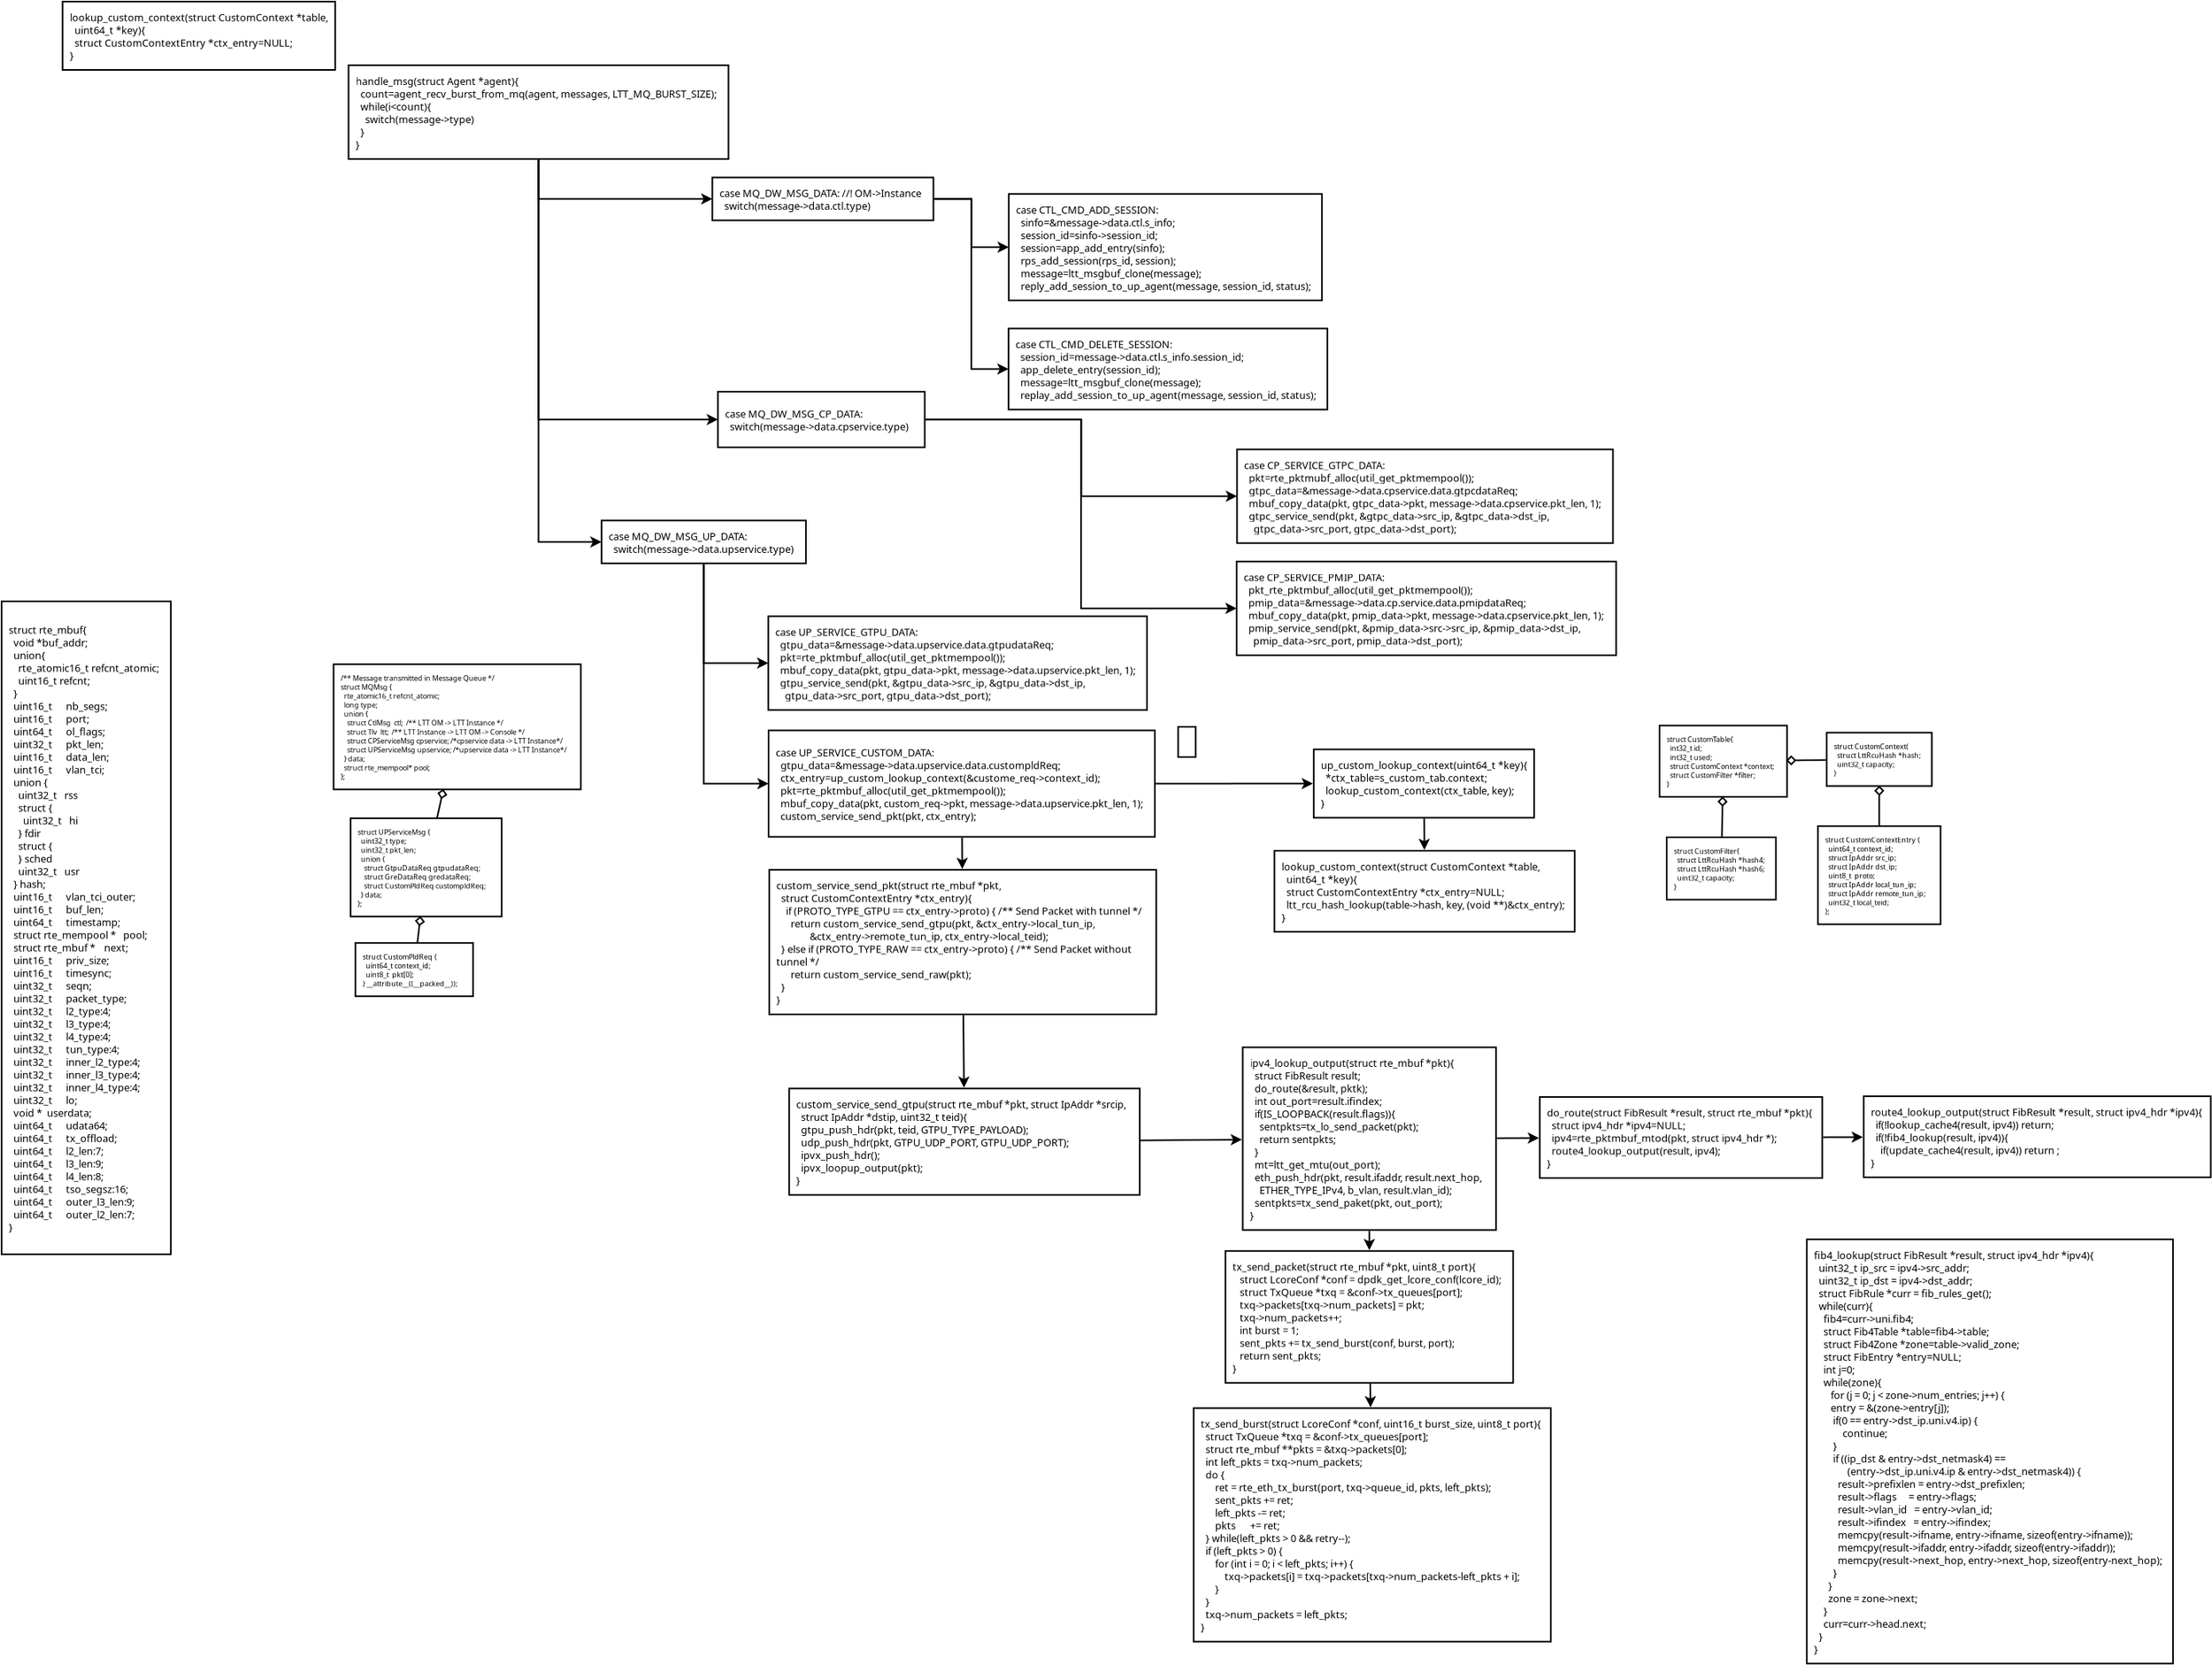 <?xml version="1.0" encoding="UTF-8"?>
<dia:diagram xmlns:dia="http://www.lysator.liu.se/~alla/dia/">
  <dia:layer name="Background" visible="true" active="true">
    <dia:object type="Flowchart - Box" version="0" id="O0">
      <dia:attribute name="obj_pos">
        <dia:point val="10.527,6.3"/>
      </dia:attribute>
      <dia:attribute name="obj_bb">
        <dia:rectangle val="10.477,6.25;34.123,12.25"/>
      </dia:attribute>
      <dia:attribute name="elem_corner">
        <dia:point val="10.527,6.3"/>
      </dia:attribute>
      <dia:attribute name="elem_width">
        <dia:real val="23.545"/>
      </dia:attribute>
      <dia:attribute name="elem_height">
        <dia:real val="5.9"/>
      </dia:attribute>
      <dia:attribute name="border_width">
        <dia:real val="0.1"/>
      </dia:attribute>
      <dia:attribute name="show_background">
        <dia:boolean val="true"/>
      </dia:attribute>
      <dia:attribute name="padding">
        <dia:real val="0.5"/>
      </dia:attribute>
      <dia:attribute name="text">
        <dia:composite type="text">
          <dia:attribute name="string">
            <dia:string>#handle_msg(struct Agent *agent){
  count=agent_recv_burst_from_mq(agent, messages, LTT_MQ_BURST_SIZE);
  while(i&lt;count){
    switch(message-&gt;type)
  }
}#</dia:string>
          </dia:attribute>
          <dia:attribute name="font">
            <dia:font family="sans" style="0" name="Helvetica"/>
          </dia:attribute>
          <dia:attribute name="height">
            <dia:real val="0.8"/>
          </dia:attribute>
          <dia:attribute name="pos">
            <dia:point val="10.977,7.49"/>
          </dia:attribute>
          <dia:attribute name="color">
            <dia:color val="#000000"/>
          </dia:attribute>
          <dia:attribute name="alignment">
            <dia:enum val="0"/>
          </dia:attribute>
        </dia:composite>
      </dia:attribute>
    </dia:object>
    <dia:object type="Flowchart - Box" version="0" id="O1">
      <dia:attribute name="obj_pos">
        <dia:point val="33.283,13.36"/>
      </dia:attribute>
      <dia:attribute name="obj_bb">
        <dia:rectangle val="33.233,13.31;47.146,16.11"/>
      </dia:attribute>
      <dia:attribute name="elem_corner">
        <dia:point val="33.283,13.36"/>
      </dia:attribute>
      <dia:attribute name="elem_width">
        <dia:real val="13.813"/>
      </dia:attribute>
      <dia:attribute name="elem_height">
        <dia:real val="2.7"/>
      </dia:attribute>
      <dia:attribute name="border_width">
        <dia:real val="0.1"/>
      </dia:attribute>
      <dia:attribute name="show_background">
        <dia:boolean val="true"/>
      </dia:attribute>
      <dia:attribute name="padding">
        <dia:real val="0.5"/>
      </dia:attribute>
      <dia:attribute name="text">
        <dia:composite type="text">
          <dia:attribute name="string">
            <dia:string>#case MQ_DW_MSG_DATA: //! OM-&gt;Instance
  switch(message-&gt;data.ctl.type)#</dia:string>
          </dia:attribute>
          <dia:attribute name="font">
            <dia:font family="sans" style="0" name="Helvetica"/>
          </dia:attribute>
          <dia:attribute name="height">
            <dia:real val="0.8"/>
          </dia:attribute>
          <dia:attribute name="pos">
            <dia:point val="33.733,14.55"/>
          </dia:attribute>
          <dia:attribute name="color">
            <dia:color val="#000000"/>
          </dia:attribute>
          <dia:attribute name="alignment">
            <dia:enum val="0"/>
          </dia:attribute>
        </dia:composite>
      </dia:attribute>
    </dia:object>
    <dia:object type="Standard - ZigZagLine" version="1" id="O2">
      <dia:attribute name="obj_pos">
        <dia:point val="22.3,12.25"/>
      </dia:attribute>
      <dia:attribute name="obj_bb">
        <dia:rectangle val="22.25,12.2;33.395,15.072"/>
      </dia:attribute>
      <dia:attribute name="orth_points">
        <dia:point val="22.3,12.25"/>
        <dia:point val="22.3,14.71"/>
        <dia:point val="33.283,14.71"/>
      </dia:attribute>
      <dia:attribute name="orth_orient">
        <dia:enum val="1"/>
        <dia:enum val="0"/>
      </dia:attribute>
      <dia:attribute name="autorouting">
        <dia:boolean val="true"/>
      </dia:attribute>
      <dia:attribute name="end_arrow">
        <dia:enum val="22"/>
      </dia:attribute>
      <dia:attribute name="end_arrow_length">
        <dia:real val="0.5"/>
      </dia:attribute>
      <dia:attribute name="end_arrow_width">
        <dia:real val="0.5"/>
      </dia:attribute>
      <dia:connections>
        <dia:connection handle="0" to="O0" connection="16"/>
        <dia:connection handle="1" to="O1" connection="7"/>
      </dia:connections>
    </dia:object>
    <dia:object type="Flowchart - Box" version="0" id="O3">
      <dia:attribute name="obj_pos">
        <dia:point val="33.587,26.846"/>
      </dia:attribute>
      <dia:attribute name="obj_bb">
        <dia:rectangle val="33.537,26.796;46.647,30.396"/>
      </dia:attribute>
      <dia:attribute name="elem_corner">
        <dia:point val="33.587,26.846"/>
      </dia:attribute>
      <dia:attribute name="elem_width">
        <dia:real val="13.01"/>
      </dia:attribute>
      <dia:attribute name="elem_height">
        <dia:real val="3.5"/>
      </dia:attribute>
      <dia:attribute name="border_width">
        <dia:real val="0.1"/>
      </dia:attribute>
      <dia:attribute name="show_background">
        <dia:boolean val="true"/>
      </dia:attribute>
      <dia:attribute name="padding">
        <dia:real val="0.5"/>
      </dia:attribute>
      <dia:attribute name="text">
        <dia:composite type="text">
          <dia:attribute name="string">
            <dia:string>#case MQ_DW_MSG_CP_DATA:
  switch(message-&gt;data.cpservice.type)#</dia:string>
          </dia:attribute>
          <dia:attribute name="font">
            <dia:font family="sans" style="0" name="Helvetica"/>
          </dia:attribute>
          <dia:attribute name="height">
            <dia:real val="0.8"/>
          </dia:attribute>
          <dia:attribute name="pos">
            <dia:point val="34.037,28.436"/>
          </dia:attribute>
          <dia:attribute name="color">
            <dia:color val="#000000"/>
          </dia:attribute>
          <dia:attribute name="alignment">
            <dia:enum val="0"/>
          </dia:attribute>
        </dia:composite>
      </dia:attribute>
    </dia:object>
    <dia:object type="Flowchart - Box" version="0" id="O4">
      <dia:attribute name="obj_pos">
        <dia:point val="26.465,34.952"/>
      </dia:attribute>
      <dia:attribute name="obj_bb">
        <dia:rectangle val="26.415,34.902;38.972,37.702"/>
      </dia:attribute>
      <dia:attribute name="elem_corner">
        <dia:point val="26.465,34.952"/>
      </dia:attribute>
      <dia:attribute name="elem_width">
        <dia:real val="12.458"/>
      </dia:attribute>
      <dia:attribute name="elem_height">
        <dia:real val="2.7"/>
      </dia:attribute>
      <dia:attribute name="border_width">
        <dia:real val="0.1"/>
      </dia:attribute>
      <dia:attribute name="show_background">
        <dia:boolean val="true"/>
      </dia:attribute>
      <dia:attribute name="padding">
        <dia:real val="0.5"/>
      </dia:attribute>
      <dia:attribute name="text">
        <dia:composite type="text">
          <dia:attribute name="string">
            <dia:string>#case MQ_DW_MSG_UP_DATA:
  switch(message-&gt;data.upservice.type)#</dia:string>
          </dia:attribute>
          <dia:attribute name="font">
            <dia:font family="sans" style="0" name="Helvetica"/>
          </dia:attribute>
          <dia:attribute name="height">
            <dia:real val="0.8"/>
          </dia:attribute>
          <dia:attribute name="pos">
            <dia:point val="26.915,36.142"/>
          </dia:attribute>
          <dia:attribute name="color">
            <dia:color val="#000000"/>
          </dia:attribute>
          <dia:attribute name="alignment">
            <dia:enum val="0"/>
          </dia:attribute>
        </dia:composite>
      </dia:attribute>
    </dia:object>
    <dia:object type="Standard - ZigZagLine" version="1" id="O5">
      <dia:attribute name="obj_pos">
        <dia:point val="22.3,12.25"/>
      </dia:attribute>
      <dia:attribute name="obj_bb">
        <dia:rectangle val="22.25,12.2;33.698,28.958"/>
      </dia:attribute>
      <dia:attribute name="orth_points">
        <dia:point val="22.3,12.25"/>
        <dia:point val="22.3,28.596"/>
        <dia:point val="33.587,28.596"/>
      </dia:attribute>
      <dia:attribute name="orth_orient">
        <dia:enum val="1"/>
        <dia:enum val="0"/>
      </dia:attribute>
      <dia:attribute name="autorouting">
        <dia:boolean val="true"/>
      </dia:attribute>
      <dia:attribute name="end_arrow">
        <dia:enum val="22"/>
      </dia:attribute>
      <dia:attribute name="end_arrow_length">
        <dia:real val="0.5"/>
      </dia:attribute>
      <dia:attribute name="end_arrow_width">
        <dia:real val="0.5"/>
      </dia:attribute>
      <dia:connections>
        <dia:connection handle="0" to="O0" connection="16"/>
        <dia:connection handle="1" to="O3" connection="7"/>
      </dia:connections>
    </dia:object>
    <dia:object type="Standard - ZigZagLine" version="1" id="O6">
      <dia:attribute name="obj_pos">
        <dia:point val="22.3,12.25"/>
      </dia:attribute>
      <dia:attribute name="obj_bb">
        <dia:rectangle val="22.25,12.2;26.577,36.663"/>
      </dia:attribute>
      <dia:attribute name="orth_points">
        <dia:point val="22.3,12.25"/>
        <dia:point val="22.3,36.302"/>
        <dia:point val="26.465,36.302"/>
      </dia:attribute>
      <dia:attribute name="orth_orient">
        <dia:enum val="1"/>
        <dia:enum val="0"/>
      </dia:attribute>
      <dia:attribute name="autorouting">
        <dia:boolean val="true"/>
      </dia:attribute>
      <dia:attribute name="end_arrow">
        <dia:enum val="22"/>
      </dia:attribute>
      <dia:attribute name="end_arrow_length">
        <dia:real val="0.5"/>
      </dia:attribute>
      <dia:attribute name="end_arrow_width">
        <dia:real val="0.5"/>
      </dia:attribute>
      <dia:connections>
        <dia:connection handle="0" to="O0" connection="16"/>
        <dia:connection handle="1" to="O4" connection="7"/>
      </dia:connections>
    </dia:object>
    <dia:object type="Flowchart - Box" version="0" id="O7">
      <dia:attribute name="obj_pos">
        <dia:point val="52.147,14.398"/>
      </dia:attribute>
      <dia:attribute name="obj_bb">
        <dia:rectangle val="52.097,14.348;71.372,21.148"/>
      </dia:attribute>
      <dia:attribute name="elem_corner">
        <dia:point val="52.147,14.398"/>
      </dia:attribute>
      <dia:attribute name="elem_width">
        <dia:real val="19.175"/>
      </dia:attribute>
      <dia:attribute name="elem_height">
        <dia:real val="6.7"/>
      </dia:attribute>
      <dia:attribute name="border_width">
        <dia:real val="0.1"/>
      </dia:attribute>
      <dia:attribute name="show_background">
        <dia:boolean val="true"/>
      </dia:attribute>
      <dia:attribute name="padding">
        <dia:real val="0.5"/>
      </dia:attribute>
      <dia:attribute name="text">
        <dia:composite type="text">
          <dia:attribute name="string">
            <dia:string>#case CTL_CMD_ADD_SESSION:
  sinfo=&amp;message-&gt;data.ctl.s_info;
  session_id=sinfo-&gt;session_id;
  session=app_add_entry(sinfo);
  rps_add_session(rps_id, session);
  message=ltt_msgbuf_clone(message);
  reply_add_session_to_up_agent(message, session_id, status);#</dia:string>
          </dia:attribute>
          <dia:attribute name="font">
            <dia:font family="sans" style="0" name="Helvetica"/>
          </dia:attribute>
          <dia:attribute name="height">
            <dia:real val="0.8"/>
          </dia:attribute>
          <dia:attribute name="pos">
            <dia:point val="52.597,15.588"/>
          </dia:attribute>
          <dia:attribute name="color">
            <dia:color val="#000000"/>
          </dia:attribute>
          <dia:attribute name="alignment">
            <dia:enum val="0"/>
          </dia:attribute>
        </dia:composite>
      </dia:attribute>
    </dia:object>
    <dia:object type="Standard - ZigZagLine" version="1" id="O8">
      <dia:attribute name="obj_pos">
        <dia:point val="47.146,14.71"/>
      </dia:attribute>
      <dia:attribute name="obj_bb">
        <dia:rectangle val="47.096,14.66;52.259,18.11"/>
      </dia:attribute>
      <dia:attribute name="orth_points">
        <dia:point val="47.146,14.71"/>
        <dia:point val="49.647,14.71"/>
        <dia:point val="49.647,17.748"/>
        <dia:point val="52.147,17.748"/>
      </dia:attribute>
      <dia:attribute name="orth_orient">
        <dia:enum val="0"/>
        <dia:enum val="1"/>
        <dia:enum val="0"/>
      </dia:attribute>
      <dia:attribute name="autorouting">
        <dia:boolean val="true"/>
      </dia:attribute>
      <dia:attribute name="end_arrow">
        <dia:enum val="22"/>
      </dia:attribute>
      <dia:attribute name="end_arrow_length">
        <dia:real val="0.5"/>
      </dia:attribute>
      <dia:attribute name="end_arrow_width">
        <dia:real val="0.5"/>
      </dia:attribute>
      <dia:connections>
        <dia:connection handle="0" to="O1" connection="16"/>
        <dia:connection handle="1" to="O7" connection="7"/>
      </dia:connections>
    </dia:object>
    <dia:object type="Flowchart - Box" version="0" id="O9">
      <dia:attribute name="obj_pos">
        <dia:point val="52.142,22.866"/>
      </dia:attribute>
      <dia:attribute name="obj_bb">
        <dia:rectangle val="52.092,22.816;71.702,28.016"/>
      </dia:attribute>
      <dia:attribute name="elem_corner">
        <dia:point val="52.142,22.866"/>
      </dia:attribute>
      <dia:attribute name="elem_width">
        <dia:real val="19.51"/>
      </dia:attribute>
      <dia:attribute name="elem_height">
        <dia:real val="5.1"/>
      </dia:attribute>
      <dia:attribute name="border_width">
        <dia:real val="0.1"/>
      </dia:attribute>
      <dia:attribute name="show_background">
        <dia:boolean val="true"/>
      </dia:attribute>
      <dia:attribute name="padding">
        <dia:real val="0.5"/>
      </dia:attribute>
      <dia:attribute name="text">
        <dia:composite type="text">
          <dia:attribute name="string">
            <dia:string>#case CTL_CMD_DELETE_SESSION:
  session_id=message-&gt;data.ctl.s_info.session_id;
  app_delete_entry(session_id);
  message=ltt_msgbuf_clone(message);
  replay_add_session_to_up_agent(message, session_id, status);#</dia:string>
          </dia:attribute>
          <dia:attribute name="font">
            <dia:font family="sans" style="0" name="Helvetica"/>
          </dia:attribute>
          <dia:attribute name="height">
            <dia:real val="0.8"/>
          </dia:attribute>
          <dia:attribute name="pos">
            <dia:point val="52.592,24.056"/>
          </dia:attribute>
          <dia:attribute name="color">
            <dia:color val="#000000"/>
          </dia:attribute>
          <dia:attribute name="alignment">
            <dia:enum val="0"/>
          </dia:attribute>
        </dia:composite>
      </dia:attribute>
    </dia:object>
    <dia:object type="Standard - ZigZagLine" version="1" id="O10">
      <dia:attribute name="obj_pos">
        <dia:point val="47.146,14.71"/>
      </dia:attribute>
      <dia:attribute name="obj_bb">
        <dia:rectangle val="47.096,14.66;52.254,25.778"/>
      </dia:attribute>
      <dia:attribute name="orth_points">
        <dia:point val="47.146,14.71"/>
        <dia:point val="49.644,14.71"/>
        <dia:point val="49.644,25.416"/>
        <dia:point val="52.142,25.416"/>
      </dia:attribute>
      <dia:attribute name="orth_orient">
        <dia:enum val="0"/>
        <dia:enum val="1"/>
        <dia:enum val="0"/>
      </dia:attribute>
      <dia:attribute name="autorouting">
        <dia:boolean val="true"/>
      </dia:attribute>
      <dia:attribute name="end_arrow">
        <dia:enum val="22"/>
      </dia:attribute>
      <dia:attribute name="end_arrow_length">
        <dia:real val="0.5"/>
      </dia:attribute>
      <dia:attribute name="end_arrow_width">
        <dia:real val="0.5"/>
      </dia:attribute>
      <dia:connections>
        <dia:connection handle="0" to="O1" connection="16"/>
        <dia:connection handle="1" to="O9" connection="7"/>
      </dia:connections>
    </dia:object>
    <dia:object type="Flowchart - Box" version="0" id="O11">
      <dia:attribute name="obj_pos">
        <dia:point val="66.448,30.473"/>
      </dia:attribute>
      <dia:attribute name="obj_bb">
        <dia:rectangle val="66.398,30.423;89.736,36.423"/>
      </dia:attribute>
      <dia:attribute name="elem_corner">
        <dia:point val="66.448,30.473"/>
      </dia:attribute>
      <dia:attribute name="elem_width">
        <dia:real val="23.238"/>
      </dia:attribute>
      <dia:attribute name="elem_height">
        <dia:real val="5.9"/>
      </dia:attribute>
      <dia:attribute name="border_width">
        <dia:real val="0.1"/>
      </dia:attribute>
      <dia:attribute name="show_background">
        <dia:boolean val="true"/>
      </dia:attribute>
      <dia:attribute name="padding">
        <dia:real val="0.5"/>
      </dia:attribute>
      <dia:attribute name="text">
        <dia:composite type="text">
          <dia:attribute name="string">
            <dia:string>#case CP_SERVICE_GTPC_DATA:
  pkt=rte_pktmubf_alloc(util_get_pktmempool());
  gtpc_data=&amp;message-&gt;data.cpservice.data.gtpcdataReq;
  mbuf_copy_data(pkt, gtpc_data-&gt;pkt, message-&gt;data.cpservice.pkt_len, 1);
  gtpc_service_send(pkt, &amp;gtpc_data-&gt;src_ip, &amp;gtpc_data-&gt;dst_ip, 
    gtpc_data-&gt;src_port, gtpc_data-&gt;dst_port);#</dia:string>
          </dia:attribute>
          <dia:attribute name="font">
            <dia:font family="sans" style="0" name="Helvetica"/>
          </dia:attribute>
          <dia:attribute name="height">
            <dia:real val="0.8"/>
          </dia:attribute>
          <dia:attribute name="pos">
            <dia:point val="66.898,31.663"/>
          </dia:attribute>
          <dia:attribute name="color">
            <dia:color val="#000000"/>
          </dia:attribute>
          <dia:attribute name="alignment">
            <dia:enum val="0"/>
          </dia:attribute>
        </dia:composite>
      </dia:attribute>
    </dia:object>
    <dia:object type="Flowchart - Box" version="0" id="O12">
      <dia:attribute name="obj_pos">
        <dia:point val="66.448,37.531"/>
      </dia:attribute>
      <dia:attribute name="obj_bb">
        <dia:rectangle val="66.398,37.481;89.911,43.481"/>
      </dia:attribute>
      <dia:attribute name="elem_corner">
        <dia:point val="66.448,37.531"/>
      </dia:attribute>
      <dia:attribute name="elem_width">
        <dia:real val="23.413"/>
      </dia:attribute>
      <dia:attribute name="elem_height">
        <dia:real val="5.9"/>
      </dia:attribute>
      <dia:attribute name="border_width">
        <dia:real val="0.1"/>
      </dia:attribute>
      <dia:attribute name="show_background">
        <dia:boolean val="true"/>
      </dia:attribute>
      <dia:attribute name="padding">
        <dia:real val="0.5"/>
      </dia:attribute>
      <dia:attribute name="text">
        <dia:composite type="text">
          <dia:attribute name="string">
            <dia:string>#case CP_SERVICE_PMIP_DATA:
  pkt_rte_pktmbuf_alloc(util_get_pktmempool());
  pmip_data=&amp;message-&gt;data.cp.service.data.pmipdataReq;
  mbuf_copy_data(pkt, pmip_data-&gt;pkt, message-&gt;data.cpservice.pkt_len, 1);
  pmip_service_send(pkt, &amp;pmip_data-&gt;src-&gt;src_ip, &amp;pmip_data-&gt;dst_ip, 
    pmip_data-&gt;src_port, pmip_data-&gt;dst_port);#</dia:string>
          </dia:attribute>
          <dia:attribute name="font">
            <dia:font family="sans" style="0" name="Helvetica"/>
          </dia:attribute>
          <dia:attribute name="height">
            <dia:real val="0.8"/>
          </dia:attribute>
          <dia:attribute name="pos">
            <dia:point val="66.898,38.721"/>
          </dia:attribute>
          <dia:attribute name="color">
            <dia:color val="#000000"/>
          </dia:attribute>
          <dia:attribute name="alignment">
            <dia:enum val="0"/>
          </dia:attribute>
        </dia:composite>
      </dia:attribute>
    </dia:object>
    <dia:object type="Standard - ZigZagLine" version="1" id="O13">
      <dia:attribute name="obj_pos">
        <dia:point val="46.647,28.596"/>
      </dia:attribute>
      <dia:attribute name="obj_bb">
        <dia:rectangle val="46.597,28.546;66.56,33.785"/>
      </dia:attribute>
      <dia:attribute name="orth_points">
        <dia:point val="46.647,28.596"/>
        <dia:point val="56.548,28.596"/>
        <dia:point val="56.548,33.423"/>
        <dia:point val="66.448,33.423"/>
      </dia:attribute>
      <dia:attribute name="orth_orient">
        <dia:enum val="0"/>
        <dia:enum val="1"/>
        <dia:enum val="0"/>
      </dia:attribute>
      <dia:attribute name="autorouting">
        <dia:boolean val="true"/>
      </dia:attribute>
      <dia:attribute name="end_arrow">
        <dia:enum val="22"/>
      </dia:attribute>
      <dia:attribute name="end_arrow_length">
        <dia:real val="0.5"/>
      </dia:attribute>
      <dia:attribute name="end_arrow_width">
        <dia:real val="0.5"/>
      </dia:attribute>
      <dia:connections>
        <dia:connection handle="0" to="O3" connection="16"/>
        <dia:connection handle="1" to="O11" connection="7"/>
      </dia:connections>
    </dia:object>
    <dia:object type="Standard - ZigZagLine" version="1" id="O14">
      <dia:attribute name="obj_pos">
        <dia:point val="46.647,28.596"/>
      </dia:attribute>
      <dia:attribute name="obj_bb">
        <dia:rectangle val="46.597,28.546;66.56,40.843"/>
      </dia:attribute>
      <dia:attribute name="orth_points">
        <dia:point val="46.647,28.596"/>
        <dia:point val="56.548,28.596"/>
        <dia:point val="56.548,40.481"/>
        <dia:point val="66.448,40.481"/>
      </dia:attribute>
      <dia:attribute name="orth_orient">
        <dia:enum val="0"/>
        <dia:enum val="1"/>
        <dia:enum val="0"/>
      </dia:attribute>
      <dia:attribute name="autorouting">
        <dia:boolean val="true"/>
      </dia:attribute>
      <dia:attribute name="end_arrow">
        <dia:enum val="22"/>
      </dia:attribute>
      <dia:attribute name="end_arrow_length">
        <dia:real val="0.5"/>
      </dia:attribute>
      <dia:attribute name="end_arrow_width">
        <dia:real val="0.5"/>
      </dia:attribute>
      <dia:connections>
        <dia:connection handle="0" to="O3" connection="16"/>
        <dia:connection handle="1" to="O12" connection="7"/>
      </dia:connections>
    </dia:object>
    <dia:object type="Flowchart - Box" version="0" id="O15">
      <dia:attribute name="obj_pos">
        <dia:point val="36.986,40.976"/>
      </dia:attribute>
      <dia:attribute name="obj_bb">
        <dia:rectangle val="36.936,40.926;60.399,46.926"/>
      </dia:attribute>
      <dia:attribute name="elem_corner">
        <dia:point val="36.986,40.976"/>
      </dia:attribute>
      <dia:attribute name="elem_width">
        <dia:real val="23.363"/>
      </dia:attribute>
      <dia:attribute name="elem_height">
        <dia:real val="5.9"/>
      </dia:attribute>
      <dia:attribute name="border_width">
        <dia:real val="0.1"/>
      </dia:attribute>
      <dia:attribute name="show_background">
        <dia:boolean val="true"/>
      </dia:attribute>
      <dia:attribute name="padding">
        <dia:real val="0.5"/>
      </dia:attribute>
      <dia:attribute name="text">
        <dia:composite type="text">
          <dia:attribute name="string">
            <dia:string>#case UP_SERVICE_GTPU_DATA:
  gtpu_data=&amp;message-&gt;data.upservice.data.gtpudataReq;
  pkt=rte_pktmbuf_alloc(util_get_pktmempool());
  mbuf_copy_data(pkt, gtpu_data-&gt;pkt, message-&gt;data.upservice.pkt_len, 1);
  gtpu_service_send(pkt, &amp;gtpu_data-&gt;src_ip, &amp;gtpu_data-&gt;dst_ip, 
    gtpu_data-&gt;src_port, gtpu_data-&gt;dst_port);#</dia:string>
          </dia:attribute>
          <dia:attribute name="font">
            <dia:font family="sans" style="0" name="Helvetica"/>
          </dia:attribute>
          <dia:attribute name="height">
            <dia:real val="0.8"/>
          </dia:attribute>
          <dia:attribute name="pos">
            <dia:point val="37.436,42.166"/>
          </dia:attribute>
          <dia:attribute name="color">
            <dia:color val="#000000"/>
          </dia:attribute>
          <dia:attribute name="alignment">
            <dia:enum val="0"/>
          </dia:attribute>
        </dia:composite>
      </dia:attribute>
    </dia:object>
    <dia:object type="Standard - ZigZagLine" version="1" id="O16">
      <dia:attribute name="obj_pos">
        <dia:point val="32.694,37.702"/>
      </dia:attribute>
      <dia:attribute name="obj_bb">
        <dia:rectangle val="32.644,37.652;37.098,44.288"/>
      </dia:attribute>
      <dia:attribute name="orth_points">
        <dia:point val="32.694,37.702"/>
        <dia:point val="32.694,43.926"/>
        <dia:point val="36.986,43.926"/>
      </dia:attribute>
      <dia:attribute name="orth_orient">
        <dia:enum val="1"/>
        <dia:enum val="0"/>
      </dia:attribute>
      <dia:attribute name="autorouting">
        <dia:boolean val="true"/>
      </dia:attribute>
      <dia:attribute name="end_arrow">
        <dia:enum val="22"/>
      </dia:attribute>
      <dia:attribute name="end_arrow_length">
        <dia:real val="0.5"/>
      </dia:attribute>
      <dia:attribute name="end_arrow_width">
        <dia:real val="0.5"/>
      </dia:attribute>
      <dia:connections>
        <dia:connection handle="0" to="O4" connection="16"/>
        <dia:connection handle="1" to="O15" connection="7"/>
      </dia:connections>
    </dia:object>
    <dia:object type="Flowchart - Box" version="0" id="O17">
      <dia:attribute name="obj_pos">
        <dia:point val="37.024,48.163"/>
      </dia:attribute>
      <dia:attribute name="obj_bb">
        <dia:rectangle val="36.974,48.113;60.874,54.913"/>
      </dia:attribute>
      <dia:attribute name="elem_corner">
        <dia:point val="37.024,48.163"/>
      </dia:attribute>
      <dia:attribute name="elem_width">
        <dia:real val="23.8"/>
      </dia:attribute>
      <dia:attribute name="elem_height">
        <dia:real val="6.7"/>
      </dia:attribute>
      <dia:attribute name="border_width">
        <dia:real val="0.1"/>
      </dia:attribute>
      <dia:attribute name="show_background">
        <dia:boolean val="true"/>
      </dia:attribute>
      <dia:attribute name="padding">
        <dia:real val="0.5"/>
      </dia:attribute>
      <dia:attribute name="text">
        <dia:composite type="text">
          <dia:attribute name="string">
            <dia:string>#case UP_SERVICE_CUSTOM_DATA:
  gtpu_data=&amp;message-&gt;data.upservice.data.custompldReq;
  ctx_entry=up_custom_lookup_context(&amp;custome_req-&gt;context_id);
  pkt=rte_pktmbuf_alloc(util_get_pktmempool());
  mbuf_copy_data(pkt, custom_req-&gt;pkt, message-&gt;data.upservice.pkt_len, 1);
  custom_service_send_pkt(pkt, ctx_entry);#</dia:string>
          </dia:attribute>
          <dia:attribute name="font">
            <dia:font family="sans" style="0" name="Helvetica"/>
          </dia:attribute>
          <dia:attribute name="height">
            <dia:real val="0.8"/>
          </dia:attribute>
          <dia:attribute name="pos">
            <dia:point val="37.474,49.753"/>
          </dia:attribute>
          <dia:attribute name="color">
            <dia:color val="#000000"/>
          </dia:attribute>
          <dia:attribute name="alignment">
            <dia:enum val="0"/>
          </dia:attribute>
        </dia:composite>
      </dia:attribute>
    </dia:object>
    <dia:object type="Standard - ZigZagLine" version="1" id="O18">
      <dia:attribute name="obj_pos">
        <dia:point val="32.694,37.702"/>
      </dia:attribute>
      <dia:attribute name="obj_bb">
        <dia:rectangle val="32.644,37.652;37.135,51.875"/>
      </dia:attribute>
      <dia:attribute name="orth_points">
        <dia:point val="32.694,37.702"/>
        <dia:point val="32.694,51.513"/>
        <dia:point val="37.024,51.513"/>
      </dia:attribute>
      <dia:attribute name="orth_orient">
        <dia:enum val="1"/>
        <dia:enum val="0"/>
      </dia:attribute>
      <dia:attribute name="autorouting">
        <dia:boolean val="true"/>
      </dia:attribute>
      <dia:attribute name="end_arrow">
        <dia:enum val="22"/>
      </dia:attribute>
      <dia:attribute name="end_arrow_length">
        <dia:real val="0.5"/>
      </dia:attribute>
      <dia:attribute name="end_arrow_width">
        <dia:real val="0.5"/>
      </dia:attribute>
      <dia:connections>
        <dia:connection handle="0" to="O4" connection="16"/>
        <dia:connection handle="1" to="O17" connection="7"/>
      </dia:connections>
    </dia:object>
    <dia:object type="Flowchart - Box" version="0" id="O19">
      <dia:attribute name="obj_pos">
        <dia:point val="71.219,49.359"/>
      </dia:attribute>
      <dia:attribute name="obj_bb">
        <dia:rectangle val="71.169,49.309;84.831,53.709"/>
      </dia:attribute>
      <dia:attribute name="elem_corner">
        <dia:point val="71.219,49.359"/>
      </dia:attribute>
      <dia:attribute name="elem_width">
        <dia:real val="13.563"/>
      </dia:attribute>
      <dia:attribute name="elem_height">
        <dia:real val="4.3"/>
      </dia:attribute>
      <dia:attribute name="border_width">
        <dia:real val="0.1"/>
      </dia:attribute>
      <dia:attribute name="show_background">
        <dia:boolean val="true"/>
      </dia:attribute>
      <dia:attribute name="padding">
        <dia:real val="0.5"/>
      </dia:attribute>
      <dia:attribute name="text">
        <dia:composite type="text">
          <dia:attribute name="string">
            <dia:string>#up_custom_lookup_context(uint64_t *key){
  *ctx_table=s_custom_tab.context;
  lookup_custom_context(ctx_table, key);
}#</dia:string>
          </dia:attribute>
          <dia:attribute name="font">
            <dia:font family="sans" style="0" name="Helvetica"/>
          </dia:attribute>
          <dia:attribute name="height">
            <dia:real val="0.8"/>
          </dia:attribute>
          <dia:attribute name="pos">
            <dia:point val="71.669,50.549"/>
          </dia:attribute>
          <dia:attribute name="color">
            <dia:color val="#000000"/>
          </dia:attribute>
          <dia:attribute name="alignment">
            <dia:enum val="0"/>
          </dia:attribute>
        </dia:composite>
      </dia:attribute>
    </dia:object>
    <dia:object type="Standard - Line" version="0" id="O20">
      <dia:attribute name="obj_pos">
        <dia:point val="60.873,51.511"/>
      </dia:attribute>
      <dia:attribute name="obj_bb">
        <dia:rectangle val="60.822,51.148;71.281,51.872"/>
      </dia:attribute>
      <dia:attribute name="conn_endpoints">
        <dia:point val="60.873,51.511"/>
        <dia:point val="71.169,51.51"/>
      </dia:attribute>
      <dia:attribute name="numcp">
        <dia:int val="1"/>
      </dia:attribute>
      <dia:attribute name="end_arrow">
        <dia:enum val="22"/>
      </dia:attribute>
      <dia:attribute name="end_arrow_length">
        <dia:real val="0.5"/>
      </dia:attribute>
      <dia:attribute name="end_arrow_width">
        <dia:real val="0.5"/>
      </dia:attribute>
      <dia:connections>
        <dia:connection handle="0" to="O17" connection="16"/>
        <dia:connection handle="1" to="O19" connection="16"/>
      </dia:connections>
    </dia:object>
    <dia:object type="Flowchart - Box" version="0" id="O21">
      <dia:attribute name="obj_pos">
        <dia:point val="-11.416,40.037"/>
      </dia:attribute>
      <dia:attribute name="obj_bb">
        <dia:rectangle val="-11.466,39.987;-0.841,81.187"/>
      </dia:attribute>
      <dia:attribute name="elem_corner">
        <dia:point val="-11.416,40.037"/>
      </dia:attribute>
      <dia:attribute name="elem_width">
        <dia:real val="10.525"/>
      </dia:attribute>
      <dia:attribute name="elem_height">
        <dia:real val="41.1"/>
      </dia:attribute>
      <dia:attribute name="border_width">
        <dia:real val="0.1"/>
      </dia:attribute>
      <dia:attribute name="show_background">
        <dia:boolean val="true"/>
      </dia:attribute>
      <dia:attribute name="padding">
        <dia:real val="0.5"/>
      </dia:attribute>
      <dia:attribute name="text">
        <dia:composite type="text">
          <dia:attribute name="string">
            <dia:string>#struct rte_mbuf{
  void *buf_addr;
  union{
    rte_atomic16_t refcnt_atomic;
    uint16_t refcnt;
  }
  uint16_t 	nb_segs;
  uint16_t 	port;
  uint64_t 	ol_flags;
  uint32_t 	pkt_len;
  uint16_t 	data_len;
  uint16_t 	vlan_tci;
  union {
    uint32_t   rss
    struct {
      uint32_t   hi
    } fdir
    struct {
    } sched
    uint32_t   usr
  } hash;
  uint16_t 	vlan_tci_outer;
  uint16_t 	buf_len;
  uint64_t 	timestamp;
  struct rte_mempool * 	pool;
  struct rte_mbuf * 	next;
  uint16_t 	priv_size;
  uint16_t 	timesync;
  uint32_t 	seqn;
  uint32_t 	packet_type;
  uint32_t 	l2_type:4;
  uint32_t 	l3_type:4;
  uint32_t 	l4_type:4;
  uint32_t 	tun_type:4;
  uint32_t 	inner_l2_type:4;
  uint32_t 	inner_l3_type:4;
  uint32_t 	inner_l4_type:4;
  uint32_t 	lo;
  void * 	userdata;
  uint64_t 	udata64;
  uint64_t 	tx_offload;
  uint64_t 	l2_len:7;
  uint64_t 	l3_len:9;
  uint64_t 	l4_len:8;
  uint64_t 	tso_segsz:16;
  uint64_t 	outer_l3_len:9;
  uint64_t 	outer_l2_len:7;   
}#</dia:string>
          </dia:attribute>
          <dia:attribute name="font">
            <dia:font family="sans" style="0" name="Helvetica"/>
          </dia:attribute>
          <dia:attribute name="height">
            <dia:real val="0.8"/>
          </dia:attribute>
          <dia:attribute name="pos">
            <dia:point val="-10.966,42.027"/>
          </dia:attribute>
          <dia:attribute name="color">
            <dia:color val="#000000"/>
          </dia:attribute>
          <dia:attribute name="alignment">
            <dia:enum val="0"/>
          </dia:attribute>
        </dia:composite>
      </dia:attribute>
    </dia:object>
    <dia:object type="Flowchart - Box" version="0" id="O22">
      <dia:attribute name="obj_pos">
        <dia:point val="-7.205,2.289"/>
      </dia:attribute>
      <dia:attribute name="obj_bb">
        <dia:rectangle val="-7.255,2.239;9.122,6.639"/>
      </dia:attribute>
      <dia:attribute name="elem_corner">
        <dia:point val="-7.205,2.289"/>
      </dia:attribute>
      <dia:attribute name="elem_width">
        <dia:real val="16.278"/>
      </dia:attribute>
      <dia:attribute name="elem_height">
        <dia:real val="4.3"/>
      </dia:attribute>
      <dia:attribute name="border_width">
        <dia:real val="0.1"/>
      </dia:attribute>
      <dia:attribute name="show_background">
        <dia:boolean val="true"/>
      </dia:attribute>
      <dia:attribute name="padding">
        <dia:real val="0.5"/>
      </dia:attribute>
      <dia:attribute name="text">
        <dia:composite type="text">
          <dia:attribute name="string">
            <dia:string>#lookup_custom_context(struct CustomContext *table,
  uint64_t *key){
  struct CustomContextEntry *ctx_entry=NULL;
}#</dia:string>
          </dia:attribute>
          <dia:attribute name="font">
            <dia:font family="sans" style="0" name="Helvetica"/>
          </dia:attribute>
          <dia:attribute name="height">
            <dia:real val="0.8"/>
          </dia:attribute>
          <dia:attribute name="pos">
            <dia:point val="-6.755,3.479"/>
          </dia:attribute>
          <dia:attribute name="color">
            <dia:color val="#000000"/>
          </dia:attribute>
          <dia:attribute name="alignment">
            <dia:enum val="0"/>
          </dia:attribute>
        </dia:composite>
      </dia:attribute>
    </dia:object>
    <dia:object type="Standard - Line" version="0" id="O23">
      <dia:attribute name="obj_pos">
        <dia:point val="78.013,53.709"/>
      </dia:attribute>
      <dia:attribute name="obj_bb">
        <dia:rectangle val="77.659,53.658;78.383,55.799"/>
      </dia:attribute>
      <dia:attribute name="conn_endpoints">
        <dia:point val="78.013,53.709"/>
        <dia:point val="78.025,55.687"/>
      </dia:attribute>
      <dia:attribute name="numcp">
        <dia:int val="1"/>
      </dia:attribute>
      <dia:attribute name="end_arrow">
        <dia:enum val="22"/>
      </dia:attribute>
      <dia:attribute name="end_arrow_length">
        <dia:real val="0.5"/>
      </dia:attribute>
      <dia:attribute name="end_arrow_width">
        <dia:real val="0.5"/>
      </dia:attribute>
      <dia:connections>
        <dia:connection handle="0" to="O19" connection="16"/>
        <dia:connection handle="1" to="O24" connection="16"/>
      </dia:connections>
    </dia:object>
    <dia:object type="Flowchart - Box" version="0" id="O24">
      <dia:attribute name="obj_pos">
        <dia:point val="68.662,55.737"/>
      </dia:attribute>
      <dia:attribute name="obj_bb">
        <dia:rectangle val="68.612,55.687;87.469,60.887"/>
      </dia:attribute>
      <dia:attribute name="elem_corner">
        <dia:point val="68.662,55.737"/>
      </dia:attribute>
      <dia:attribute name="elem_width">
        <dia:real val="18.758"/>
      </dia:attribute>
      <dia:attribute name="elem_height">
        <dia:real val="5.1"/>
      </dia:attribute>
      <dia:attribute name="border_width">
        <dia:real val="0.1"/>
      </dia:attribute>
      <dia:attribute name="show_background">
        <dia:boolean val="true"/>
      </dia:attribute>
      <dia:attribute name="padding">
        <dia:real val="0.5"/>
      </dia:attribute>
      <dia:attribute name="text">
        <dia:composite type="text">
          <dia:attribute name="string">
            <dia:string>#lookup_custom_context(struct CustomContext *table,
  uint64_t *key){
  struct CustomContextEntry *ctx_entry=NULL;
  ltt_rcu_hash_lookup(table-&gt;hash, key, (void **)&amp;ctx_entry);
}#</dia:string>
          </dia:attribute>
          <dia:attribute name="font">
            <dia:font family="sans" style="0" name="Helvetica"/>
          </dia:attribute>
          <dia:attribute name="height">
            <dia:real val="0.8"/>
          </dia:attribute>
          <dia:attribute name="pos">
            <dia:point val="69.112,56.927"/>
          </dia:attribute>
          <dia:attribute name="color">
            <dia:color val="#000000"/>
          </dia:attribute>
          <dia:attribute name="alignment">
            <dia:enum val="0"/>
          </dia:attribute>
        </dia:composite>
      </dia:attribute>
    </dia:object>
    <dia:object type="Flowchart - Box" version="0" id="O25">
      <dia:attribute name="obj_pos">
        <dia:point val="62.54,47.937"/>
      </dia:attribute>
      <dia:attribute name="obj_bb">
        <dia:rectangle val="62.49,47.887;63.69,49.887"/>
      </dia:attribute>
      <dia:attribute name="elem_corner">
        <dia:point val="62.54,47.937"/>
      </dia:attribute>
      <dia:attribute name="elem_width">
        <dia:real val="1.1"/>
      </dia:attribute>
      <dia:attribute name="elem_height">
        <dia:real val="1.9"/>
      </dia:attribute>
      <dia:attribute name="border_width">
        <dia:real val="0.1"/>
      </dia:attribute>
      <dia:attribute name="show_background">
        <dia:boolean val="true"/>
      </dia:attribute>
      <dia:attribute name="padding">
        <dia:real val="0.5"/>
      </dia:attribute>
      <dia:attribute name="text">
        <dia:composite type="text">
          <dia:attribute name="string">
            <dia:string>##</dia:string>
          </dia:attribute>
          <dia:attribute name="font">
            <dia:font family="sans" style="0" name="Helvetica"/>
          </dia:attribute>
          <dia:attribute name="height">
            <dia:real val="0.8"/>
          </dia:attribute>
          <dia:attribute name="pos">
            <dia:point val="62.99,49.127"/>
          </dia:attribute>
          <dia:attribute name="color">
            <dia:color val="#000000"/>
          </dia:attribute>
          <dia:attribute name="alignment">
            <dia:enum val="0"/>
          </dia:attribute>
        </dia:composite>
      </dia:attribute>
    </dia:object>
    <dia:object type="Flowchart - Box" version="0" id="O26">
      <dia:attribute name="obj_pos">
        <dia:point val="36.815,56.935"/>
      </dia:attribute>
      <dia:attribute name="obj_bb">
        <dia:rectangle val="36.765,56.886;61.207,66.085"/>
      </dia:attribute>
      <dia:attribute name="elem_corner">
        <dia:point val="36.815,56.935"/>
      </dia:attribute>
      <dia:attribute name="elem_width">
        <dia:real val="24.343"/>
      </dia:attribute>
      <dia:attribute name="elem_height">
        <dia:real val="9.1"/>
      </dia:attribute>
      <dia:attribute name="border_width">
        <dia:real val="0.1"/>
      </dia:attribute>
      <dia:attribute name="show_background">
        <dia:boolean val="true"/>
      </dia:attribute>
      <dia:attribute name="padding">
        <dia:real val="0.5"/>
      </dia:attribute>
      <dia:attribute name="text">
        <dia:composite type="text">
          <dia:attribute name="string">
            <dia:string>#custom_service_send_pkt(struct rte_mbuf *pkt, 
  struct CustomContextEntry *ctx_entry){
    if (PROTO_TYPE_GTPU == ctx_entry-&gt;proto) { /** Send Packet with tunnel */
      return custom_service_send_gtpu(pkt, &amp;ctx_entry-&gt;local_tun_ip,       
              &amp;ctx_entry-&gt;remote_tun_ip, ctx_entry-&gt;local_teid);           
  } else if (PROTO_TYPE_RAW == ctx_entry-&gt;proto) { /** Send Packet without 
tunnel */                                                                    
      return custom_service_send_raw(pkt);                                 
  }                                                      
}#</dia:string>
          </dia:attribute>
          <dia:attribute name="font">
            <dia:font family="sans" style="0" name="Helvetica"/>
          </dia:attribute>
          <dia:attribute name="height">
            <dia:real val="0.8"/>
          </dia:attribute>
          <dia:attribute name="pos">
            <dia:point val="37.265,58.126"/>
          </dia:attribute>
          <dia:attribute name="color">
            <dia:color val="#000000"/>
          </dia:attribute>
          <dia:attribute name="alignment">
            <dia:enum val="0"/>
          </dia:attribute>
        </dia:composite>
      </dia:attribute>
    </dia:object>
    <dia:object type="Standard - Line" version="0" id="O27">
      <dia:attribute name="obj_pos">
        <dia:point val="48.945,54.913"/>
      </dia:attribute>
      <dia:attribute name="obj_bb">
        <dia:rectangle val="48.592,54.863;49.315,56.998"/>
      </dia:attribute>
      <dia:attribute name="conn_endpoints">
        <dia:point val="48.945,54.913"/>
        <dia:point val="48.957,56.886"/>
      </dia:attribute>
      <dia:attribute name="numcp">
        <dia:int val="1"/>
      </dia:attribute>
      <dia:attribute name="end_arrow">
        <dia:enum val="22"/>
      </dia:attribute>
      <dia:attribute name="end_arrow_length">
        <dia:real val="0.5"/>
      </dia:attribute>
      <dia:attribute name="end_arrow_width">
        <dia:real val="0.5"/>
      </dia:attribute>
      <dia:connections>
        <dia:connection handle="0" to="O17" connection="16"/>
        <dia:connection handle="1" to="O26" connection="16"/>
      </dia:connections>
    </dia:object>
    <dia:object type="Flowchart - Box" version="0" id="O28">
      <dia:attribute name="obj_pos">
        <dia:point val="38.495,70.703"/>
      </dia:attribute>
      <dia:attribute name="obj_bb">
        <dia:rectangle val="38.445,70.653;59.743,77.453"/>
      </dia:attribute>
      <dia:attribute name="elem_corner">
        <dia:point val="38.495,70.703"/>
      </dia:attribute>
      <dia:attribute name="elem_width">
        <dia:real val="21.198"/>
      </dia:attribute>
      <dia:attribute name="elem_height">
        <dia:real val="6.7"/>
      </dia:attribute>
      <dia:attribute name="border_width">
        <dia:real val="0.1"/>
      </dia:attribute>
      <dia:attribute name="show_background">
        <dia:boolean val="true"/>
      </dia:attribute>
      <dia:attribute name="padding">
        <dia:real val="0.5"/>
      </dia:attribute>
      <dia:attribute name="text">
        <dia:composite type="text">
          <dia:attribute name="string">
            <dia:string>#custom_service_send_gtpu(struct rte_mbuf *pkt, struct IpAddr *srcip, 
  struct IpAddr *dstip, uint32_t teid){
  gtpu_push_hdr(pkt, teid, GTPU_TYPE_PAYLOAD);
  udp_push_hdr(pkt, GTPU_UDP_PORT, GTPU_UDP_PORT);
  ipvx_push_hdr();
  ipvx_loopup_output(pkt);
}#</dia:string>
          </dia:attribute>
          <dia:attribute name="font">
            <dia:font family="sans" style="0" name="Helvetica"/>
          </dia:attribute>
          <dia:attribute name="height">
            <dia:real val="0.8"/>
          </dia:attribute>
          <dia:attribute name="pos">
            <dia:point val="38.945,71.892"/>
          </dia:attribute>
          <dia:attribute name="color">
            <dia:color val="#000000"/>
          </dia:attribute>
          <dia:attribute name="alignment">
            <dia:enum val="0"/>
          </dia:attribute>
        </dia:composite>
      </dia:attribute>
    </dia:object>
    <dia:object type="Standard - Line" version="0" id="O29">
      <dia:attribute name="obj_pos">
        <dia:point val="49.026,66.085"/>
      </dia:attribute>
      <dia:attribute name="obj_bb">
        <dia:rectangle val="48.698,66.035;49.421,70.764"/>
      </dia:attribute>
      <dia:attribute name="conn_endpoints">
        <dia:point val="49.026,66.085"/>
        <dia:point val="49.065,70.653"/>
      </dia:attribute>
      <dia:attribute name="numcp">
        <dia:int val="1"/>
      </dia:attribute>
      <dia:attribute name="end_arrow">
        <dia:enum val="22"/>
      </dia:attribute>
      <dia:attribute name="end_arrow_length">
        <dia:real val="0.5"/>
      </dia:attribute>
      <dia:attribute name="end_arrow_width">
        <dia:real val="0.5"/>
      </dia:attribute>
      <dia:connections>
        <dia:connection handle="0" to="O26" connection="16"/>
        <dia:connection handle="1" to="O28" connection="16"/>
      </dia:connections>
    </dia:object>
    <dia:object type="Flowchart - Box" version="0" id="O30">
      <dia:attribute name="obj_pos">
        <dia:point val="66.805,68.11"/>
      </dia:attribute>
      <dia:attribute name="obj_bb">
        <dia:rectangle val="66.755,68.06;82.382,79.66"/>
      </dia:attribute>
      <dia:attribute name="elem_corner">
        <dia:point val="66.805,68.11"/>
      </dia:attribute>
      <dia:attribute name="elem_width">
        <dia:real val="15.528"/>
      </dia:attribute>
      <dia:attribute name="elem_height">
        <dia:real val="11.5"/>
      </dia:attribute>
      <dia:attribute name="border_width">
        <dia:real val="0.1"/>
      </dia:attribute>
      <dia:attribute name="show_background">
        <dia:boolean val="true"/>
      </dia:attribute>
      <dia:attribute name="padding">
        <dia:real val="0.5"/>
      </dia:attribute>
      <dia:attribute name="text">
        <dia:composite type="text">
          <dia:attribute name="string">
            <dia:string>#ipv4_lookup_output(struct rte_mbuf *pkt){
  struct FibResult result;
  do_route(&amp;result, pktk);
  int out_port=result.ifindex;
  if(IS_LOOPBACK(result.flags)){
    sentpkts=tx_lo_send_packet(pkt);
    return sentpkts;
  }
  mt=ltt_get_mtu(out_port);
  eth_push_hdr(pkt, result.ifaddr, result.next_hop, 
    ETHER_TYPE_IPv4, b_vlan, result.vlan_id);
  sentpkts=tx_send_paket(pkt, out_port);
}#</dia:string>
          </dia:attribute>
          <dia:attribute name="font">
            <dia:font family="sans" style="0" name="Helvetica"/>
          </dia:attribute>
          <dia:attribute name="height">
            <dia:real val="0.8"/>
          </dia:attribute>
          <dia:attribute name="pos">
            <dia:point val="67.255,69.3"/>
          </dia:attribute>
          <dia:attribute name="color">
            <dia:color val="#000000"/>
          </dia:attribute>
          <dia:attribute name="alignment">
            <dia:enum val="0"/>
          </dia:attribute>
        </dia:composite>
      </dia:attribute>
    </dia:object>
    <dia:object type="Standard - Line" version="0" id="O31">
      <dia:attribute name="obj_pos">
        <dia:point val="59.742,73.972"/>
      </dia:attribute>
      <dia:attribute name="obj_bb">
        <dia:rectangle val="59.692,73.562;66.867,74.285"/>
      </dia:attribute>
      <dia:attribute name="conn_endpoints">
        <dia:point val="59.742,73.972"/>
        <dia:point val="66.755,73.919"/>
      </dia:attribute>
      <dia:attribute name="numcp">
        <dia:int val="1"/>
      </dia:attribute>
      <dia:attribute name="end_arrow">
        <dia:enum val="22"/>
      </dia:attribute>
      <dia:attribute name="end_arrow_length">
        <dia:real val="0.5"/>
      </dia:attribute>
      <dia:attribute name="end_arrow_width">
        <dia:real val="0.5"/>
      </dia:attribute>
      <dia:connections>
        <dia:connection handle="0" to="O28" connection="16"/>
        <dia:connection handle="1" to="O30" connection="16"/>
      </dia:connections>
    </dia:object>
    <dia:object type="Flowchart - Box" version="0" id="O32">
      <dia:attribute name="obj_pos">
        <dia:point val="92.968,47.858"/>
      </dia:attribute>
      <dia:attribute name="obj_bb">
        <dia:rectangle val="92.918,47.808;100.746,52.395"/>
      </dia:attribute>
      <dia:attribute name="elem_corner">
        <dia:point val="92.968,47.858"/>
      </dia:attribute>
      <dia:attribute name="elem_width">
        <dia:real val="7.728"/>
      </dia:attribute>
      <dia:attribute name="elem_height">
        <dia:real val="4.487"/>
      </dia:attribute>
      <dia:attribute name="border_width">
        <dia:real val="0.1"/>
      </dia:attribute>
      <dia:attribute name="show_background">
        <dia:boolean val="true"/>
      </dia:attribute>
      <dia:attribute name="padding">
        <dia:real val="0.5"/>
      </dia:attribute>
      <dia:attribute name="text">
        <dia:composite type="text">
          <dia:attribute name="string">
            <dia:string>#struct CustomTable{
  int32_t id;
  int32_t used;
  struct CustomContext *context;
  struct CustomFilter *filter;
}#</dia:string>
          </dia:attribute>
          <dia:attribute name="font">
            <dia:font family="sans" style="0" name="Helvetica"/>
          </dia:attribute>
          <dia:attribute name="height">
            <dia:real val="0.564"/>
          </dia:attribute>
          <dia:attribute name="pos">
            <dia:point val="93.418,48.861"/>
          </dia:attribute>
          <dia:attribute name="color">
            <dia:color val="#000000"/>
          </dia:attribute>
          <dia:attribute name="alignment">
            <dia:enum val="0"/>
          </dia:attribute>
        </dia:composite>
      </dia:attribute>
    </dia:object>
    <dia:object type="Flowchart - Box" version="0" id="O33">
      <dia:attribute name="obj_pos">
        <dia:point val="103.43,48.306"/>
      </dia:attribute>
      <dia:attribute name="obj_bb">
        <dia:rectangle val="103.38,48.256;109.905,51.714"/>
      </dia:attribute>
      <dia:attribute name="elem_corner">
        <dia:point val="103.43,48.306"/>
      </dia:attribute>
      <dia:attribute name="elem_width">
        <dia:real val="6.425"/>
      </dia:attribute>
      <dia:attribute name="elem_height">
        <dia:real val="3.358"/>
      </dia:attribute>
      <dia:attribute name="border_width">
        <dia:real val="0.1"/>
      </dia:attribute>
      <dia:attribute name="show_background">
        <dia:boolean val="true"/>
      </dia:attribute>
      <dia:attribute name="padding">
        <dia:real val="0.5"/>
      </dia:attribute>
      <dia:attribute name="text">
        <dia:composite type="text">
          <dia:attribute name="string">
            <dia:string>#struct CustomContext(
  struct LttRcuHash *hash;
  uint32_t capacity;
}#</dia:string>
          </dia:attribute>
          <dia:attribute name="font">
            <dia:font family="sans" style="0" name="Helvetica"/>
          </dia:attribute>
          <dia:attribute name="height">
            <dia:real val="0.564"/>
          </dia:attribute>
          <dia:attribute name="pos">
            <dia:point val="103.88,49.308"/>
          </dia:attribute>
          <dia:attribute name="color">
            <dia:color val="#000000"/>
          </dia:attribute>
          <dia:attribute name="alignment">
            <dia:enum val="0"/>
          </dia:attribute>
        </dia:composite>
      </dia:attribute>
    </dia:object>
    <dia:object type="Flowchart - Box" version="0" id="O34">
      <dia:attribute name="obj_pos">
        <dia:point val="93.37,54.893"/>
      </dia:attribute>
      <dia:attribute name="obj_bb">
        <dia:rectangle val="93.32,54.843;100.093,58.865"/>
      </dia:attribute>
      <dia:attribute name="elem_corner">
        <dia:point val="93.37,54.893"/>
      </dia:attribute>
      <dia:attribute name="elem_width">
        <dia:real val="6.673"/>
      </dia:attribute>
      <dia:attribute name="elem_height">
        <dia:real val="3.922"/>
      </dia:attribute>
      <dia:attribute name="border_width">
        <dia:real val="0.1"/>
      </dia:attribute>
      <dia:attribute name="show_background">
        <dia:boolean val="true"/>
      </dia:attribute>
      <dia:attribute name="padding">
        <dia:real val="0.5"/>
      </dia:attribute>
      <dia:attribute name="text">
        <dia:composite type="text">
          <dia:attribute name="string">
            <dia:string>#struct CustomFilter{
  struct LttRcuHash *hash4;
  struct LttRcuHash *hash6;
  uint32_t capacity;
}#</dia:string>
          </dia:attribute>
          <dia:attribute name="font">
            <dia:font family="sans" style="0" name="Helvetica"/>
          </dia:attribute>
          <dia:attribute name="height">
            <dia:real val="0.564"/>
          </dia:attribute>
          <dia:attribute name="pos">
            <dia:point val="93.82,55.896"/>
          </dia:attribute>
          <dia:attribute name="color">
            <dia:color val="#000000"/>
          </dia:attribute>
          <dia:attribute name="alignment">
            <dia:enum val="0"/>
          </dia:attribute>
        </dia:composite>
      </dia:attribute>
    </dia:object>
    <dia:object type="Standard - Line" version="0" id="O35">
      <dia:attribute name="obj_pos">
        <dia:point val="96.744,54.846"/>
      </dia:attribute>
      <dia:attribute name="obj_bb">
        <dia:rectangle val="96.464,52.324;97.105,54.897"/>
      </dia:attribute>
      <dia:attribute name="conn_endpoints">
        <dia:point val="96.744,54.846"/>
        <dia:point val="96.789,52.395"/>
      </dia:attribute>
      <dia:attribute name="numcp">
        <dia:int val="1"/>
      </dia:attribute>
      <dia:attribute name="end_arrow">
        <dia:enum val="4"/>
      </dia:attribute>
      <dia:attribute name="end_arrow_length">
        <dia:real val="0.5"/>
      </dia:attribute>
      <dia:attribute name="end_arrow_width">
        <dia:real val="0.5"/>
      </dia:attribute>
      <dia:connections>
        <dia:connection handle="0" to="O34" connection="16"/>
        <dia:connection handle="1" to="O32" connection="16"/>
      </dia:connections>
    </dia:object>
    <dia:object type="Standard - Line" version="0" id="O36">
      <dia:attribute name="obj_pos">
        <dia:point val="103.38,50.023"/>
      </dia:attribute>
      <dia:attribute name="obj_bb">
        <dia:rectangle val="100.675,49.731;103.43,50.373"/>
      </dia:attribute>
      <dia:attribute name="conn_endpoints">
        <dia:point val="103.38,50.023"/>
        <dia:point val="100.746,50.055"/>
      </dia:attribute>
      <dia:attribute name="numcp">
        <dia:int val="1"/>
      </dia:attribute>
      <dia:attribute name="end_arrow">
        <dia:enum val="4"/>
      </dia:attribute>
      <dia:attribute name="end_arrow_length">
        <dia:real val="0.5"/>
      </dia:attribute>
      <dia:attribute name="end_arrow_width">
        <dia:real val="0.5"/>
      </dia:attribute>
      <dia:connections>
        <dia:connection handle="0" to="O33" connection="16"/>
        <dia:connection handle="1" to="O32" connection="16"/>
      </dia:connections>
    </dia:object>
    <dia:object type="Flowchart - Box" version="0" id="O37">
      <dia:attribute name="obj_pos">
        <dia:point val="9.594,44.001"/>
      </dia:attribute>
      <dia:attribute name="obj_bb">
        <dia:rectangle val="9.544,43.95;24.821,51.924"/>
      </dia:attribute>
      <dia:attribute name="elem_corner">
        <dia:point val="9.594,44.001"/>
      </dia:attribute>
      <dia:attribute name="elem_width">
        <dia:real val="15.178"/>
      </dia:attribute>
      <dia:attribute name="elem_height">
        <dia:real val="7.873"/>
      </dia:attribute>
      <dia:attribute name="border_width">
        <dia:real val="0.1"/>
      </dia:attribute>
      <dia:attribute name="show_background">
        <dia:boolean val="true"/>
      </dia:attribute>
      <dia:attribute name="padding">
        <dia:real val="0.5"/>
      </dia:attribute>
      <dia:attribute name="text">
        <dia:composite type="text">
          <dia:attribute name="string">
            <dia:string>#/** Message transmitted in Message Queue */                              
struct MQMsg {                                                           
  rte_atomic16_t refcnt_atomic;                                        
  long type;                                                           
  union {                                                              
    struct CtlMsg  ctl;  /** LTT OM -&gt; LTT Instance */               
    struct Tlv  ltt;  /** LTT Instance -&gt; LTT OM -&gt; Console */       
    struct CPServiceMsg cpservice; /*cpservice data -&gt; LTT Instance*/
    struct UPServiceMsg upservice; /*upservice data -&gt; LTT Instance*/
  } data;                                                              
  struct rte_mempool* pool;                                            
};                                                                       #</dia:string>
          </dia:attribute>
          <dia:attribute name="font">
            <dia:font family="sans" style="0" name="Helvetica"/>
          </dia:attribute>
          <dia:attribute name="height">
            <dia:real val="0.564"/>
          </dia:attribute>
          <dia:attribute name="pos">
            <dia:point val="10.043,45.003"/>
          </dia:attribute>
          <dia:attribute name="color">
            <dia:color val="#000000"/>
          </dia:attribute>
          <dia:attribute name="alignment">
            <dia:enum val="0"/>
          </dia:attribute>
        </dia:composite>
      </dia:attribute>
    </dia:object>
    <dia:object type="Flowchart - Box" version="0" id="O38">
      <dia:attribute name="obj_pos">
        <dia:point val="10.479,53.695"/>
      </dia:attribute>
      <dia:attribute name="obj_bb">
        <dia:rectangle val="10.429,53.645;20.034,59.925"/>
      </dia:attribute>
      <dia:attribute name="elem_corner">
        <dia:point val="10.479,53.695"/>
      </dia:attribute>
      <dia:attribute name="elem_width">
        <dia:real val="9.505"/>
      </dia:attribute>
      <dia:attribute name="elem_height">
        <dia:real val="6.18"/>
      </dia:attribute>
      <dia:attribute name="border_width">
        <dia:real val="0.1"/>
      </dia:attribute>
      <dia:attribute name="show_background">
        <dia:boolean val="true"/>
      </dia:attribute>
      <dia:attribute name="padding">
        <dia:real val="0.5"/>
      </dia:attribute>
      <dia:attribute name="text">
        <dia:composite type="text">
          <dia:attribute name="string">
            <dia:string>#struct UPServiceMsg {                    
  uint32_t type;                       
  uint32_t pkt_len;                    
  union {                              
    struct GtpuDataReq gtpudataReq;  
    struct GreDataReq gredataReq;    
    struct CustomPldReq custompldReq;
  } data;                              
};                                       #</dia:string>
          </dia:attribute>
          <dia:attribute name="font">
            <dia:font family="sans" style="0" name="Helvetica"/>
          </dia:attribute>
          <dia:attribute name="height">
            <dia:real val="0.564"/>
          </dia:attribute>
          <dia:attribute name="pos">
            <dia:point val="10.929,54.698"/>
          </dia:attribute>
          <dia:attribute name="color">
            <dia:color val="#000000"/>
          </dia:attribute>
          <dia:attribute name="alignment">
            <dia:enum val="0"/>
          </dia:attribute>
        </dia:composite>
      </dia:attribute>
    </dia:object>
    <dia:object type="Standard - Line" version="0" id="O39">
      <dia:attribute name="obj_pos">
        <dia:point val="15.923,53.647"/>
      </dia:attribute>
      <dia:attribute name="obj_bb">
        <dia:rectangle val="15.864,51.855;16.562,53.706"/>
      </dia:attribute>
      <dia:attribute name="conn_endpoints">
        <dia:point val="15.923,53.647"/>
        <dia:point val="16.303,51.924"/>
      </dia:attribute>
      <dia:attribute name="numcp">
        <dia:int val="1"/>
      </dia:attribute>
      <dia:attribute name="end_arrow">
        <dia:enum val="4"/>
      </dia:attribute>
      <dia:attribute name="end_arrow_length">
        <dia:real val="0.5"/>
      </dia:attribute>
      <dia:attribute name="end_arrow_width">
        <dia:real val="0.5"/>
      </dia:attribute>
      <dia:connections>
        <dia:connection handle="0" to="O38" connection="16"/>
        <dia:connection handle="1" to="O37" connection="16"/>
      </dia:connections>
    </dia:object>
    <dia:object type="Flowchart - Box" version="0" id="O40">
      <dia:attribute name="obj_pos">
        <dia:point val="10.785,61.54"/>
      </dia:attribute>
      <dia:attribute name="obj_bb">
        <dia:rectangle val="10.735,61.49;18.235,64.948"/>
      </dia:attribute>
      <dia:attribute name="elem_corner">
        <dia:point val="10.785,61.54"/>
      </dia:attribute>
      <dia:attribute name="elem_width">
        <dia:real val="7.4"/>
      </dia:attribute>
      <dia:attribute name="elem_height">
        <dia:real val="3.358"/>
      </dia:attribute>
      <dia:attribute name="border_width">
        <dia:real val="0.1"/>
      </dia:attribute>
      <dia:attribute name="show_background">
        <dia:boolean val="true"/>
      </dia:attribute>
      <dia:attribute name="padding">
        <dia:real val="0.5"/>
      </dia:attribute>
      <dia:attribute name="text">
        <dia:composite type="text">
          <dia:attribute name="string">
            <dia:string>#struct CustomPldReq {         
  uint64_t context_id;      
  uint8_t  pkt[0];          
} __attribute__((__packed__));#</dia:string>
          </dia:attribute>
          <dia:attribute name="font">
            <dia:font family="sans" style="0" name="Helvetica"/>
          </dia:attribute>
          <dia:attribute name="height">
            <dia:real val="0.564"/>
          </dia:attribute>
          <dia:attribute name="pos">
            <dia:point val="11.235,62.543"/>
          </dia:attribute>
          <dia:attribute name="color">
            <dia:color val="#000000"/>
          </dia:attribute>
          <dia:attribute name="alignment">
            <dia:enum val="0"/>
          </dia:attribute>
        </dia:composite>
      </dia:attribute>
    </dia:object>
    <dia:object type="Standard - Line" version="0" id="O41">
      <dia:attribute name="obj_pos">
        <dia:point val="14.685,61.49"/>
      </dia:attribute>
      <dia:attribute name="obj_bb">
        <dia:rectangle val="14.52,59.855;15.157,61.546"/>
      </dia:attribute>
      <dia:attribute name="conn_endpoints">
        <dia:point val="14.685,61.49"/>
        <dia:point val="14.867,59.926"/>
      </dia:attribute>
      <dia:attribute name="numcp">
        <dia:int val="1"/>
      </dia:attribute>
      <dia:attribute name="end_arrow">
        <dia:enum val="4"/>
      </dia:attribute>
      <dia:attribute name="end_arrow_length">
        <dia:real val="0.5"/>
      </dia:attribute>
      <dia:attribute name="end_arrow_width">
        <dia:real val="0.5"/>
      </dia:attribute>
      <dia:connections>
        <dia:connection handle="0" to="O40" connection="16"/>
        <dia:connection handle="1" to="O38" connection="16"/>
      </dia:connections>
    </dia:object>
    <dia:object type="Flowchart - Box" version="0" id="O42">
      <dia:attribute name="obj_pos">
        <dia:point val="102.873,54.185"/>
      </dia:attribute>
      <dia:attribute name="obj_bb">
        <dia:rectangle val="102.823,54.135;110.46,60.415"/>
      </dia:attribute>
      <dia:attribute name="elem_corner">
        <dia:point val="102.873,54.185"/>
      </dia:attribute>
      <dia:attribute name="elem_width">
        <dia:real val="7.538"/>
      </dia:attribute>
      <dia:attribute name="elem_height">
        <dia:real val="6.18"/>
      </dia:attribute>
      <dia:attribute name="border_width">
        <dia:real val="0.1"/>
      </dia:attribute>
      <dia:attribute name="show_background">
        <dia:boolean val="true"/>
      </dia:attribute>
      <dia:attribute name="padding">
        <dia:real val="0.5"/>
      </dia:attribute>
      <dia:attribute name="text">
        <dia:composite type="text">
          <dia:attribute name="string">
            <dia:string>#struct CustomContextEntry {     
  uint64_t context_id;        
  struct IpAddr src_ip;       
  struct IpAddr dst_ip;       
  uint8_t  proto;             
  struct IpAddr local_tun_ip; 
  struct IpAddr remote_tun_ip;
  uint32_t local_teid;        
};                              #</dia:string>
          </dia:attribute>
          <dia:attribute name="font">
            <dia:font family="sans" style="0" name="Helvetica"/>
          </dia:attribute>
          <dia:attribute name="height">
            <dia:real val="0.564"/>
          </dia:attribute>
          <dia:attribute name="pos">
            <dia:point val="103.323,55.188"/>
          </dia:attribute>
          <dia:attribute name="color">
            <dia:color val="#000000"/>
          </dia:attribute>
          <dia:attribute name="alignment">
            <dia:enum val="0"/>
          </dia:attribute>
        </dia:composite>
      </dia:attribute>
    </dia:object>
    <dia:object type="Standard - Line" version="0" id="O43">
      <dia:attribute name="obj_pos">
        <dia:point val="106.642,54.135"/>
      </dia:attribute>
      <dia:attribute name="obj_bb">
        <dia:rectangle val="106.321,51.643;106.963,54.185"/>
      </dia:attribute>
      <dia:attribute name="conn_endpoints">
        <dia:point val="106.642,54.135"/>
        <dia:point val="106.642,51.714"/>
      </dia:attribute>
      <dia:attribute name="numcp">
        <dia:int val="1"/>
      </dia:attribute>
      <dia:attribute name="end_arrow">
        <dia:enum val="4"/>
      </dia:attribute>
      <dia:attribute name="end_arrow_length">
        <dia:real val="0.5"/>
      </dia:attribute>
      <dia:attribute name="end_arrow_width">
        <dia:real val="0.5"/>
      </dia:attribute>
      <dia:connections>
        <dia:connection handle="0" to="O42" connection="16"/>
        <dia:connection handle="1" to="O33" connection="16"/>
      </dia:connections>
    </dia:object>
    <dia:object type="Flowchart - Box" version="0" id="O44">
      <dia:attribute name="obj_pos">
        <dia:point val="65.673,80.928"/>
      </dia:attribute>
      <dia:attribute name="obj_bb">
        <dia:rectangle val="65.623,80.878;83.495,89.278"/>
      </dia:attribute>
      <dia:attribute name="elem_corner">
        <dia:point val="65.673,80.928"/>
      </dia:attribute>
      <dia:attribute name="elem_width">
        <dia:real val="17.773"/>
      </dia:attribute>
      <dia:attribute name="elem_height">
        <dia:real val="8.3"/>
      </dia:attribute>
      <dia:attribute name="border_width">
        <dia:real val="0.1"/>
      </dia:attribute>
      <dia:attribute name="show_background">
        <dia:boolean val="true"/>
      </dia:attribute>
      <dia:attribute name="padding">
        <dia:real val="0.5"/>
      </dia:attribute>
      <dia:attribute name="text">
        <dia:composite type="text">
          <dia:attribute name="string">
            <dia:string>#tx_send_packet(struct rte_mbuf *pkt, uint8_t port){
   struct LcoreConf *conf = dpdk_get_lcore_conf(lcore_id);
   struct TxQueue *txq = &amp;conf-&gt;tx_queues[port];          
   txq-&gt;packets[txq-&gt;num_packets] = pkt;                    
   txq-&gt;num_packets++;                                      
   int burst = 1;                                           
   sent_pkts += tx_send_burst(conf, burst, port);
   return sent_pkts;                                    
}#</dia:string>
          </dia:attribute>
          <dia:attribute name="font">
            <dia:font family="sans" style="0" name="Helvetica"/>
          </dia:attribute>
          <dia:attribute name="height">
            <dia:real val="0.8"/>
          </dia:attribute>
          <dia:attribute name="pos">
            <dia:point val="66.123,82.118"/>
          </dia:attribute>
          <dia:attribute name="color">
            <dia:color val="#000000"/>
          </dia:attribute>
          <dia:attribute name="alignment">
            <dia:enum val="0"/>
          </dia:attribute>
        </dia:composite>
      </dia:attribute>
    </dia:object>
    <dia:object type="Standard - Line" version="0" id="O45">
      <dia:attribute name="obj_pos">
        <dia:point val="74.564,79.658"/>
      </dia:attribute>
      <dia:attribute name="obj_bb">
        <dia:rectangle val="74.201,79.608;74.925,80.991"/>
      </dia:attribute>
      <dia:attribute name="conn_endpoints">
        <dia:point val="74.564,79.658"/>
        <dia:point val="74.563,80.879"/>
      </dia:attribute>
      <dia:attribute name="numcp">
        <dia:int val="1"/>
      </dia:attribute>
      <dia:attribute name="end_arrow">
        <dia:enum val="22"/>
      </dia:attribute>
      <dia:attribute name="end_arrow_length">
        <dia:real val="0.5"/>
      </dia:attribute>
      <dia:attribute name="end_arrow_width">
        <dia:real val="0.5"/>
      </dia:attribute>
      <dia:connections>
        <dia:connection handle="0" to="O30" connection="16"/>
        <dia:connection handle="1" to="O44" connection="16"/>
      </dia:connections>
    </dia:object>
    <dia:object type="Flowchart - Box" version="0" id="O46">
      <dia:attribute name="obj_pos">
        <dia:point val="63.846,90.819"/>
      </dia:attribute>
      <dia:attribute name="obj_bb">
        <dia:rectangle val="63.796,90.769;85.698,105.569"/>
      </dia:attribute>
      <dia:attribute name="elem_corner">
        <dia:point val="63.846,90.819"/>
      </dia:attribute>
      <dia:attribute name="elem_width">
        <dia:real val="21.803"/>
      </dia:attribute>
      <dia:attribute name="elem_height">
        <dia:real val="14.7"/>
      </dia:attribute>
      <dia:attribute name="border_width">
        <dia:real val="0.1"/>
      </dia:attribute>
      <dia:attribute name="show_background">
        <dia:boolean val="true"/>
      </dia:attribute>
      <dia:attribute name="padding">
        <dia:real val="0.5"/>
      </dia:attribute>
      <dia:attribute name="text">
        <dia:composite type="text">
          <dia:attribute name="string">
            <dia:string>#tx_send_burst(struct LcoreConf *conf, uint16_t burst_size, uint8_t port){
  struct TxQueue *txq = &amp;conf-&gt;tx_queues[port];
  struct rte_mbuf **pkts = &amp;txq-&gt;packets[0];   
  int left_pkts = txq-&gt;num_packets;
  do {                                                             
      ret = rte_eth_tx_burst(port, txq-&gt;queue_id, pkts, left_pkts);
      sent_pkts += ret;                                            
      left_pkts -= ret;                                            
      pkts      += ret;                                            
  } while(left_pkts &gt; 0 &amp;&amp; retry--);                               
  if (left_pkts &gt; 0) {                                                   
      for (int i = 0; i &lt; left_pkts; i++) {                              
          txq-&gt;packets[i] = txq-&gt;packets[txq-&gt;num_packets-left_pkts + i];
      }                                                                  
  }                                                                      
  txq-&gt;num_packets = left_pkts;                                          
}#</dia:string>
          </dia:attribute>
          <dia:attribute name="font">
            <dia:font family="sans" style="0" name="Helvetica"/>
          </dia:attribute>
          <dia:attribute name="height">
            <dia:real val="0.8"/>
          </dia:attribute>
          <dia:attribute name="pos">
            <dia:point val="64.296,92.008"/>
          </dia:attribute>
          <dia:attribute name="color">
            <dia:color val="#000000"/>
          </dia:attribute>
          <dia:attribute name="alignment">
            <dia:enum val="0"/>
          </dia:attribute>
        </dia:composite>
      </dia:attribute>
    </dia:object>
    <dia:object type="Standard - Line" version="0" id="O47">
      <dia:attribute name="obj_pos">
        <dia:point val="74.62,89.278"/>
      </dia:attribute>
      <dia:attribute name="obj_bb">
        <dia:rectangle val="74.27,89.228;74.994,90.88"/>
      </dia:attribute>
      <dia:attribute name="conn_endpoints">
        <dia:point val="74.62,89.278"/>
        <dia:point val="74.641,90.768"/>
      </dia:attribute>
      <dia:attribute name="numcp">
        <dia:int val="1"/>
      </dia:attribute>
      <dia:attribute name="end_arrow">
        <dia:enum val="22"/>
      </dia:attribute>
      <dia:attribute name="end_arrow_length">
        <dia:real val="0.5"/>
      </dia:attribute>
      <dia:attribute name="end_arrow_width">
        <dia:real val="0.5"/>
      </dia:attribute>
      <dia:connections>
        <dia:connection handle="0" to="O44" connection="16"/>
        <dia:connection handle="1" to="O46" connection="16"/>
      </dia:connections>
    </dia:object>
    <dia:object type="Flowchart - Box" version="0" id="O48">
      <dia:attribute name="obj_pos">
        <dia:point val="85.594,71.235"/>
      </dia:attribute>
      <dia:attribute name="obj_bb">
        <dia:rectangle val="85.544,71.185;102.799,76.385"/>
      </dia:attribute>
      <dia:attribute name="elem_corner">
        <dia:point val="85.594,71.235"/>
      </dia:attribute>
      <dia:attribute name="elem_width">
        <dia:real val="17.155"/>
      </dia:attribute>
      <dia:attribute name="elem_height">
        <dia:real val="5.1"/>
      </dia:attribute>
      <dia:attribute name="border_width">
        <dia:real val="0.1"/>
      </dia:attribute>
      <dia:attribute name="show_background">
        <dia:boolean val="true"/>
      </dia:attribute>
      <dia:attribute name="padding">
        <dia:real val="0.5"/>
      </dia:attribute>
      <dia:attribute name="text">
        <dia:composite type="text">
          <dia:attribute name="string">
            <dia:string>#do_route(struct FibResult *result, struct rte_mbuf *pkt){
  struct ipv4_hdr *ipv4=NULL;
  ipv4=rte_pktmbuf_mtod(pkt, struct ipv4_hdr *);
  route4_lookup_output(result, ipv4);
}#</dia:string>
          </dia:attribute>
          <dia:attribute name="font">
            <dia:font family="sans" style="0" name="Helvetica"/>
          </dia:attribute>
          <dia:attribute name="height">
            <dia:real val="0.8"/>
          </dia:attribute>
          <dia:attribute name="pos">
            <dia:point val="86.044,72.425"/>
          </dia:attribute>
          <dia:attribute name="color">
            <dia:color val="#000000"/>
          </dia:attribute>
          <dia:attribute name="alignment">
            <dia:enum val="0"/>
          </dia:attribute>
        </dia:composite>
      </dia:attribute>
    </dia:object>
    <dia:object type="Standard - Line" version="0" id="O49">
      <dia:attribute name="obj_pos">
        <dia:point val="82.382,73.83"/>
      </dia:attribute>
      <dia:attribute name="obj_bb">
        <dia:rectangle val="82.332,73.459;85.656,74.182"/>
      </dia:attribute>
      <dia:attribute name="conn_endpoints">
        <dia:point val="82.382,73.83"/>
        <dia:point val="85.545,73.818"/>
      </dia:attribute>
      <dia:attribute name="numcp">
        <dia:int val="1"/>
      </dia:attribute>
      <dia:attribute name="end_arrow">
        <dia:enum val="22"/>
      </dia:attribute>
      <dia:attribute name="end_arrow_length">
        <dia:real val="0.5"/>
      </dia:attribute>
      <dia:attribute name="end_arrow_width">
        <dia:real val="0.5"/>
      </dia:attribute>
      <dia:connections>
        <dia:connection handle="0" to="O30" connection="16"/>
        <dia:connection handle="1" to="O48" connection="16"/>
      </dia:connections>
    </dia:object>
    <dia:object type="Flowchart - Box" version="0" id="O50">
      <dia:attribute name="obj_pos">
        <dia:point val="106.062,71.192"/>
      </dia:attribute>
      <dia:attribute name="obj_bb">
        <dia:rectangle val="106.012,71.142;127.147,76.342"/>
      </dia:attribute>
      <dia:attribute name="elem_corner">
        <dia:point val="106.062,71.192"/>
      </dia:attribute>
      <dia:attribute name="elem_width">
        <dia:real val="21.035"/>
      </dia:attribute>
      <dia:attribute name="elem_height">
        <dia:real val="5.1"/>
      </dia:attribute>
      <dia:attribute name="border_width">
        <dia:real val="0.1"/>
      </dia:attribute>
      <dia:attribute name="show_background">
        <dia:boolean val="true"/>
      </dia:attribute>
      <dia:attribute name="padding">
        <dia:real val="0.5"/>
      </dia:attribute>
      <dia:attribute name="text">
        <dia:composite type="text">
          <dia:attribute name="string">
            <dia:string>#route4_lookup_output(struct FibResult *result, struct ipv4_hdr *ipv4){
  if(!lookup_cache4(result, ipv4)) return;
  if(!fib4_lookup(result, ipv4)){
    if(update_cache4(result, ipv4)) return ;
}#</dia:string>
          </dia:attribute>
          <dia:attribute name="font">
            <dia:font family="sans" style="0" name="Helvetica"/>
          </dia:attribute>
          <dia:attribute name="height">
            <dia:real val="0.8"/>
          </dia:attribute>
          <dia:attribute name="pos">
            <dia:point val="106.512,72.382"/>
          </dia:attribute>
          <dia:attribute name="color">
            <dia:color val="#000000"/>
          </dia:attribute>
          <dia:attribute name="alignment">
            <dia:enum val="0"/>
          </dia:attribute>
        </dia:composite>
      </dia:attribute>
    </dia:object>
    <dia:object type="Standard - Line" version="0" id="O51">
      <dia:attribute name="obj_pos">
        <dia:point val="102.8,73.769"/>
      </dia:attribute>
      <dia:attribute name="obj_bb">
        <dia:rectangle val="102.749,73.402;106.124,74.126"/>
      </dia:attribute>
      <dia:attribute name="conn_endpoints">
        <dia:point val="102.8,73.769"/>
        <dia:point val="106.012,73.763"/>
      </dia:attribute>
      <dia:attribute name="numcp">
        <dia:int val="1"/>
      </dia:attribute>
      <dia:attribute name="end_arrow">
        <dia:enum val="22"/>
      </dia:attribute>
      <dia:attribute name="end_arrow_length">
        <dia:real val="0.5"/>
      </dia:attribute>
      <dia:attribute name="end_arrow_width">
        <dia:real val="0.5"/>
      </dia:attribute>
      <dia:connections>
        <dia:connection handle="0" to="O48" connection="16"/>
        <dia:connection handle="1" to="O50" connection="16"/>
      </dia:connections>
    </dia:object>
    <dia:object type="Flowchart - Box" version="0" id="O52">
      <dia:attribute name="obj_pos">
        <dia:point val="102.166,80.2"/>
      </dia:attribute>
      <dia:attribute name="obj_bb">
        <dia:rectangle val="102.116,80.15;125.091,106.95"/>
      </dia:attribute>
      <dia:attribute name="elem_corner">
        <dia:point val="102.166,80.2"/>
      </dia:attribute>
      <dia:attribute name="elem_width">
        <dia:real val="22.875"/>
      </dia:attribute>
      <dia:attribute name="elem_height">
        <dia:real val="26.7"/>
      </dia:attribute>
      <dia:attribute name="border_width">
        <dia:real val="0.1"/>
      </dia:attribute>
      <dia:attribute name="show_background">
        <dia:boolean val="true"/>
      </dia:attribute>
      <dia:attribute name="padding">
        <dia:real val="0.5"/>
      </dia:attribute>
      <dia:attribute name="text">
        <dia:composite type="text">
          <dia:attribute name="string">
            <dia:string>#fib4_lookup(struct FibResult *result, struct ipv4_hdr *ipv4){
  uint32_t ip_src = ipv4-&gt;src_addr;      
  uint32_t ip_dst = ipv4-&gt;dst_addr;      
  struct FibRule *curr = fib_rules_get();
  while(curr){
    fib4=curr-&gt;uni.fib4;
    struct Fib4Table *table=fib4-&gt;table;
    struct Fib4Zone *zone=table-&gt;valid_zone;
    struct FibEntry *entry=NULL;
    int j=0;
    while(zone){
       for (j = 0; j &lt; zone-&gt;num_entries; j++) {                            
       entry = &amp;(zone-&gt;entry[j]);
        if(0 == entry-&gt;dst_ip.uni.v4.ip) {                               
            continue;                                                    
        }   
        if ((ip_dst &amp; entry-&gt;dst_netmask4) ==                            
              (entry-&gt;dst_ip.uni.v4.ip &amp; entry-&gt;dst_netmask4)) {       
          result-&gt;prefixlen = entry-&gt;dst_prefixlen;                    
          result-&gt;flags     = entry-&gt;flags;                            
          result-&gt;vlan_id   = entry-&gt;vlan_id;                          
          result-&gt;ifindex   = entry-&gt;ifindex;                          
          memcpy(result-&gt;ifname, entry-&gt;ifname, sizeof(entry-&gt;ifname));
          memcpy(result-&gt;ifaddr, entry-&gt;ifaddr, sizeof(entry-&gt;ifaddr));
          memcpy(result-&gt;next_hop, entry-&gt;next_hop, sizeof(entry-next_hop);
        }                                                                
      }                                                                    
      zone = zone-&gt;next;                                                    
    }
    curr=curr-&gt;head.next;
  }
}#</dia:string>
          </dia:attribute>
          <dia:attribute name="font">
            <dia:font family="sans" style="0" name="Helvetica"/>
          </dia:attribute>
          <dia:attribute name="height">
            <dia:real val="0.8"/>
          </dia:attribute>
          <dia:attribute name="pos">
            <dia:point val="102.616,81.39"/>
          </dia:attribute>
          <dia:attribute name="color">
            <dia:color val="#000000"/>
          </dia:attribute>
          <dia:attribute name="alignment">
            <dia:enum val="0"/>
          </dia:attribute>
        </dia:composite>
      </dia:attribute>
    </dia:object>
  </dia:layer>
</dia:diagram>
